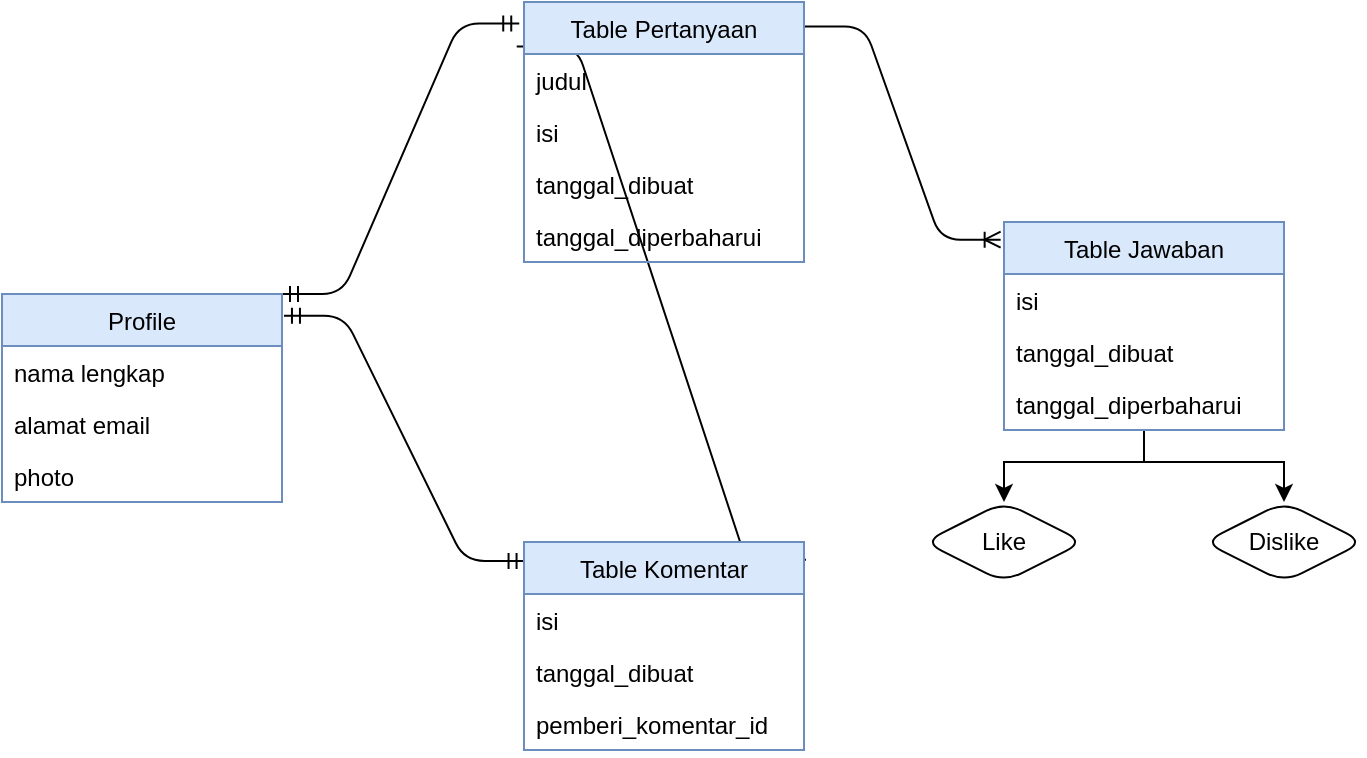 <mxfile version="13.5.9" type="device"><diagram id="vJO5eOOURWBC0ITX6KyI" name="Page-1"><mxGraphModel dx="1038" dy="580" grid="1" gridSize="10" guides="1" tooltips="1" connect="1" arrows="1" fold="1" page="1" pageScale="1" pageWidth="827" pageHeight="1169" math="0" shadow="0"><root><mxCell id="0"/><mxCell id="1" parent="0"/><mxCell id="s5--6Q7GdZhgrnAkSUfd-27" value="" style="edgeStyle=entityRelationEdgeStyle;fontSize=12;html=1;endArrow=ERmandOne;startArrow=ERmandOne;exitX=1.007;exitY=0.085;exitDx=0;exitDy=0;exitPerimeter=0;entryX=-0.026;entryY=0.171;entryDx=0;entryDy=0;entryPerimeter=0;" parent="1" source="s5--6Q7GdZhgrnAkSUfd-22" target="s5--6Q7GdZhgrnAkSUfd-1" edge="1"><mxGeometry width="100" height="100" relative="1" as="geometry"><mxPoint x="151" y="310" as="sourcePoint"/><mxPoint x="301" y="170" as="targetPoint"/></mxGeometry></mxCell><mxCell id="s5--6Q7GdZhgrnAkSUfd-28" value="" style="edgeStyle=entityRelationEdgeStyle;fontSize=12;html=1;endArrow=ERoneToMany;exitX=1.002;exitY=0.094;exitDx=0;exitDy=0;exitPerimeter=0;entryX=-0.012;entryY=0.085;entryDx=0;entryDy=0;entryPerimeter=0;" parent="1" source="s5--6Q7GdZhgrnAkSUfd-1" target="s5--6Q7GdZhgrnAkSUfd-17" edge="1"><mxGeometry width="100" height="100" relative="1" as="geometry"><mxPoint x="581" y="300" as="sourcePoint"/><mxPoint x="561" y="300" as="targetPoint"/></mxGeometry></mxCell><mxCell id="s5--6Q7GdZhgrnAkSUfd-43" value="" style="edgeStyle=orthogonalEdgeStyle;rounded=0;orthogonalLoop=1;jettySize=auto;html=1;" parent="1" source="s5--6Q7GdZhgrnAkSUfd-17" target="s5--6Q7GdZhgrnAkSUfd-34" edge="1"><mxGeometry relative="1" as="geometry"><Array as="points"><mxPoint x="621" y="370"/><mxPoint x="691" y="370"/></Array></mxGeometry></mxCell><mxCell id="s5--6Q7GdZhgrnAkSUfd-17" value="Table Jawaban" style="swimlane;fontStyle=0;childLayout=stackLayout;horizontal=1;startSize=26;fillColor=#dae8fc;horizontalStack=0;resizeParent=1;resizeParentMax=0;resizeLast=0;collapsible=1;marginBottom=0;strokeColor=#6c8ebf;glass=0;swimlaneLine=1;shadow=0;sketch=0;" parent="1" vertex="1"><mxGeometry x="551" y="250" width="140" height="104" as="geometry"/></mxCell><mxCell id="s5--6Q7GdZhgrnAkSUfd-18" value="isi" style="text;strokeColor=none;fillColor=none;align=left;verticalAlign=top;spacingLeft=4;spacingRight=4;overflow=hidden;rotatable=0;points=[[0,0.5],[1,0.5]];portConstraint=eastwest;" parent="s5--6Q7GdZhgrnAkSUfd-17" vertex="1"><mxGeometry y="26" width="140" height="26" as="geometry"/></mxCell><mxCell id="s5--6Q7GdZhgrnAkSUfd-20" value="tanggal_dibuat" style="text;strokeColor=none;fillColor=none;align=left;verticalAlign=top;spacingLeft=4;spacingRight=4;overflow=hidden;rotatable=0;points=[[0,0.5],[1,0.5]];portConstraint=eastwest;" parent="s5--6Q7GdZhgrnAkSUfd-17" vertex="1"><mxGeometry y="52" width="140" height="26" as="geometry"/></mxCell><mxCell id="s5--6Q7GdZhgrnAkSUfd-21" value="tanggal_diperbaharui" style="text;strokeColor=none;fillColor=none;align=left;verticalAlign=top;spacingLeft=4;spacingRight=4;overflow=hidden;rotatable=0;points=[[0,0.5],[1,0.5]];portConstraint=eastwest;" parent="s5--6Q7GdZhgrnAkSUfd-17" vertex="1"><mxGeometry y="78" width="140" height="26" as="geometry"/></mxCell><mxCell id="s5--6Q7GdZhgrnAkSUfd-1" value="Table Pertanyaan" style="swimlane;fontStyle=0;childLayout=stackLayout;horizontal=1;startSize=26;fillColor=#dae8fc;horizontalStack=0;resizeParent=1;resizeParentMax=0;resizeLast=0;collapsible=1;marginBottom=0;strokeColor=#6c8ebf;glass=0;swimlaneLine=1;shadow=0;sketch=0;" parent="1" vertex="1"><mxGeometry x="311" y="140" width="140" height="130" as="geometry"/></mxCell><mxCell id="s5--6Q7GdZhgrnAkSUfd-2" value="judul" style="text;strokeColor=none;fillColor=none;align=left;verticalAlign=top;spacingLeft=4;spacingRight=4;overflow=hidden;rotatable=0;points=[[0,0.5],[1,0.5]];portConstraint=eastwest;" parent="s5--6Q7GdZhgrnAkSUfd-1" vertex="1"><mxGeometry y="26" width="140" height="26" as="geometry"/></mxCell><mxCell id="s5--6Q7GdZhgrnAkSUfd-3" value="isi" style="text;strokeColor=none;fillColor=none;align=left;verticalAlign=top;spacingLeft=4;spacingRight=4;overflow=hidden;rotatable=0;points=[[0,0.5],[1,0.5]];portConstraint=eastwest;" parent="s5--6Q7GdZhgrnAkSUfd-1" vertex="1"><mxGeometry y="52" width="140" height="26" as="geometry"/></mxCell><mxCell id="s5--6Q7GdZhgrnAkSUfd-4" value="tanggal_dibuat" style="text;strokeColor=none;fillColor=none;align=left;verticalAlign=top;spacingLeft=4;spacingRight=4;overflow=hidden;rotatable=0;points=[[0,0.5],[1,0.5]];portConstraint=eastwest;" parent="s5--6Q7GdZhgrnAkSUfd-1" vertex="1"><mxGeometry y="78" width="140" height="26" as="geometry"/></mxCell><mxCell id="s5--6Q7GdZhgrnAkSUfd-16" value="tanggal_diperbaharui" style="text;strokeColor=none;fillColor=none;align=left;verticalAlign=top;spacingLeft=4;spacingRight=4;overflow=hidden;rotatable=0;points=[[0,0.5],[1,0.5]];portConstraint=eastwest;" parent="s5--6Q7GdZhgrnAkSUfd-1" vertex="1"><mxGeometry y="104" width="140" height="26" as="geometry"/></mxCell><mxCell id="s5--6Q7GdZhgrnAkSUfd-31" value="" style="edgeStyle=entityRelationEdgeStyle;fontSize=12;html=1;endArrow=ERmandOne;startArrow=ERmandOne;exitX=1;exitY=0;exitDx=0;exitDy=0;entryX=-0.017;entryY=0.083;entryDx=0;entryDy=0;entryPerimeter=0;" parent="1" source="ng9xb3rwXUYHF_l22HFH-1" target="s5--6Q7GdZhgrnAkSUfd-1" edge="1"><mxGeometry width="100" height="100" relative="1" as="geometry"><mxPoint x="172.5" y="353.998" as="sourcePoint"/><mxPoint x="109.5" y="255.87" as="targetPoint"/></mxGeometry></mxCell><mxCell id="s5--6Q7GdZhgrnAkSUfd-32" value="" style="edgeStyle=entityRelationEdgeStyle;fontSize=12;html=1;endArrow=ERmandOne;startArrow=ERmandOne;exitX=1.007;exitY=0.104;exitDx=0;exitDy=0;exitPerimeter=0;entryX=0.002;entryY=0.091;entryDx=0;entryDy=0;entryPerimeter=0;" parent="1" source="ng9xb3rwXUYHF_l22HFH-1" target="s5--6Q7GdZhgrnAkSUfd-22" edge="1"><mxGeometry width="100" height="100" relative="1" as="geometry"><mxPoint x="241" y="429.21" as="sourcePoint"/><mxPoint x="309" y="432" as="targetPoint"/></mxGeometry></mxCell><mxCell id="s5--6Q7GdZhgrnAkSUfd-33" value="Like" style="shape=rhombus;perimeter=rhombusPerimeter;whiteSpace=wrap;html=1;align=center;rounded=1;shadow=0;glass=0;sketch=0;" parent="1" vertex="1"><mxGeometry x="511" y="390" width="80" height="40" as="geometry"/></mxCell><mxCell id="s5--6Q7GdZhgrnAkSUfd-34" value="Dislike" style="shape=rhombus;perimeter=rhombusPerimeter;whiteSpace=wrap;html=1;align=center;rounded=1;shadow=0;glass=0;sketch=0;" parent="1" vertex="1"><mxGeometry x="651" y="390" width="80" height="40" as="geometry"/></mxCell><mxCell id="s5--6Q7GdZhgrnAkSUfd-44" value="" style="edgeStyle=orthogonalEdgeStyle;rounded=0;orthogonalLoop=1;jettySize=auto;html=1;entryX=0.5;entryY=0;entryDx=0;entryDy=0;" parent="1" target="s5--6Q7GdZhgrnAkSUfd-33" edge="1"><mxGeometry relative="1" as="geometry"><mxPoint x="621" y="360" as="sourcePoint"/><mxPoint x="551" y="370" as="targetPoint"/><Array as="points"><mxPoint x="621" y="370"/><mxPoint x="551" y="370"/></Array></mxGeometry></mxCell><mxCell id="s5--6Q7GdZhgrnAkSUfd-22" value="Table Komentar" style="swimlane;fontStyle=0;childLayout=stackLayout;horizontal=1;startSize=26;fillColor=#dae8fc;horizontalStack=0;resizeParent=1;resizeParentMax=0;resizeLast=0;collapsible=1;marginBottom=0;strokeColor=#6c8ebf;glass=0;swimlaneLine=1;shadow=0;sketch=0;" parent="1" vertex="1"><mxGeometry x="311" y="410" width="140" height="104" as="geometry"><mxRectangle x="260" y="310" width="120" height="26" as="alternateBounds"/></mxGeometry></mxCell><mxCell id="s5--6Q7GdZhgrnAkSUfd-24" value="isi" style="text;strokeColor=none;fillColor=none;align=left;verticalAlign=top;spacingLeft=4;spacingRight=4;overflow=hidden;rotatable=0;points=[[0,0.5],[1,0.5]];portConstraint=eastwest;" parent="s5--6Q7GdZhgrnAkSUfd-22" vertex="1"><mxGeometry y="26" width="140" height="26" as="geometry"/></mxCell><mxCell id="s5--6Q7GdZhgrnAkSUfd-25" value="tanggal_dibuat" style="text;strokeColor=none;fillColor=none;align=left;verticalAlign=top;spacingLeft=4;spacingRight=4;overflow=hidden;rotatable=0;points=[[0,0.5],[1,0.5]];portConstraint=eastwest;" parent="s5--6Q7GdZhgrnAkSUfd-22" vertex="1"><mxGeometry y="52" width="140" height="26" as="geometry"/></mxCell><mxCell id="s5--6Q7GdZhgrnAkSUfd-26" value="pemberi_komentar_id" style="text;strokeColor=none;fillColor=none;align=left;verticalAlign=top;spacingLeft=4;spacingRight=4;overflow=hidden;rotatable=0;points=[[0,0.5],[1,0.5]];portConstraint=eastwest;" parent="s5--6Q7GdZhgrnAkSUfd-22" vertex="1"><mxGeometry y="78" width="140" height="26" as="geometry"/></mxCell><mxCell id="ng9xb3rwXUYHF_l22HFH-1" value="Profile" style="swimlane;fontStyle=0;childLayout=stackLayout;horizontal=1;startSize=26;fillColor=#dae8fc;horizontalStack=0;resizeParent=1;resizeParentMax=0;resizeLast=0;collapsible=1;marginBottom=0;strokeColor=#6c8ebf;" parent="1" vertex="1"><mxGeometry x="50" y="286" width="140" height="104" as="geometry"/></mxCell><mxCell id="ng9xb3rwXUYHF_l22HFH-2" value="nama lengkap" style="text;strokeColor=none;fillColor=none;align=left;verticalAlign=top;spacingLeft=4;spacingRight=4;overflow=hidden;rotatable=0;points=[[0,0.5],[1,0.5]];portConstraint=eastwest;" parent="ng9xb3rwXUYHF_l22HFH-1" vertex="1"><mxGeometry y="26" width="140" height="26" as="geometry"/></mxCell><mxCell id="ng9xb3rwXUYHF_l22HFH-3" value="alamat email" style="text;strokeColor=none;fillColor=none;align=left;verticalAlign=top;spacingLeft=4;spacingRight=4;overflow=hidden;rotatable=0;points=[[0,0.5],[1,0.5]];portConstraint=eastwest;" parent="ng9xb3rwXUYHF_l22HFH-1" vertex="1"><mxGeometry y="52" width="140" height="26" as="geometry"/></mxCell><mxCell id="ng9xb3rwXUYHF_l22HFH-4" value="photo" style="text;strokeColor=none;fillColor=none;align=left;verticalAlign=top;spacingLeft=4;spacingRight=4;overflow=hidden;rotatable=0;points=[[0,0.5],[1,0.5]];portConstraint=eastwest;" parent="ng9xb3rwXUYHF_l22HFH-1" vertex="1"><mxGeometry y="78" width="140" height="26" as="geometry"/></mxCell></root></mxGraphModel></diagram></mxfile>